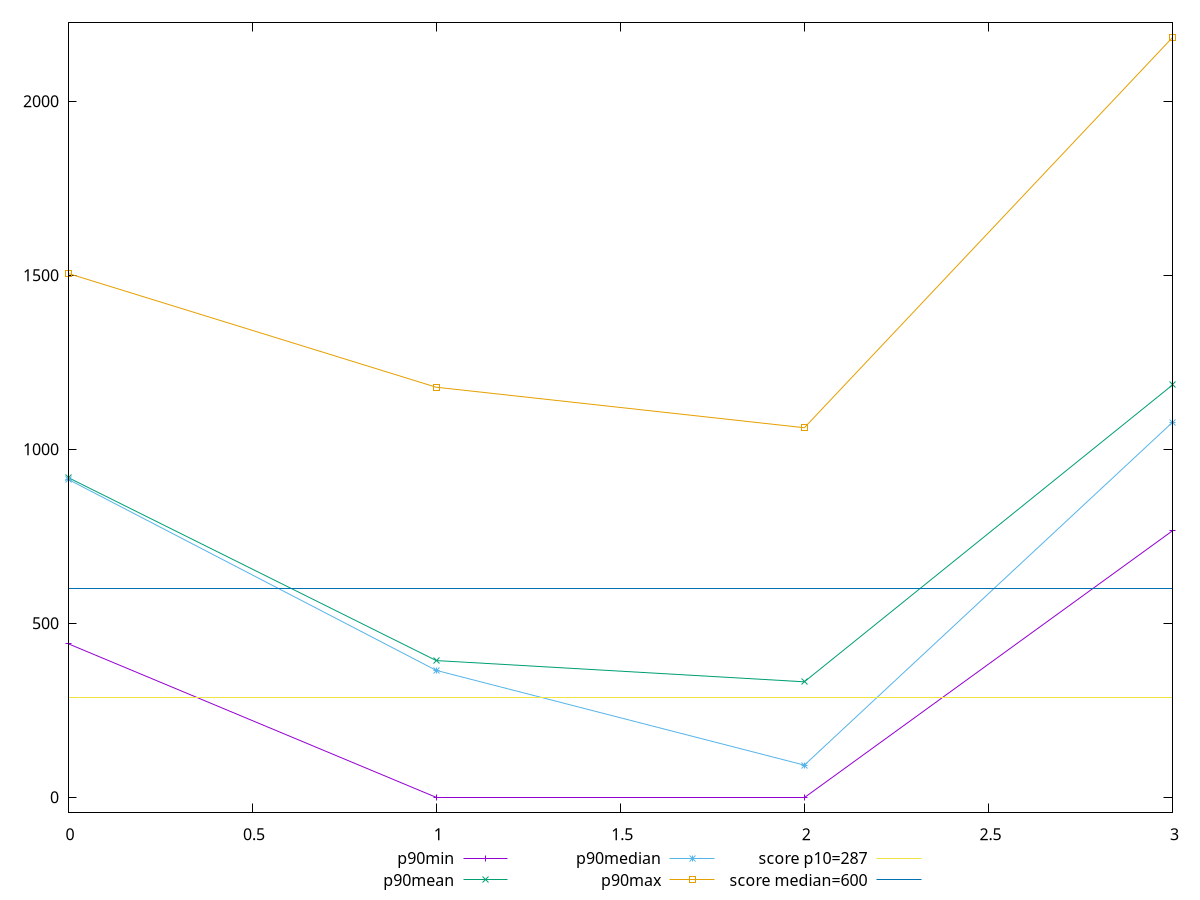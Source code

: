 reset

$p90Min <<EOF
0 441.03900000000067
1 0
2 0
3 765.5
EOF

$p90Mean <<EOF
0 918.5629202127661
1 392.5062819148937
2 331.41906382978726
3 1184.4871489361701
EOF

$p90Median <<EOF
0 913.3722500000003
1 364.28600000000006
2 92
3 1077.250000000001
EOF

$p90Max <<EOF
0 1505
1 1177.9815000000017
2 1061.5
3 2182.999999999999
EOF

set key outside below
set xrange [0:3]
set yrange [-43.65999999999998:2226.659999999999]
set trange [-43.65999999999998:2226.659999999999]
set terminal svg size 640, 560 enhanced background rgb 'white'
set output "reports/report_00028_2021-02-24T12-49-42.674Z/total-blocking-time/progression/value.svg"

plot $p90Min title "p90min" with linespoints, \
     $p90Mean title "p90mean" with linespoints, \
     $p90Median title "p90median" with linespoints, \
     $p90Max title "p90max" with linespoints, \
     287 title "score p10=287", \
     600 title "score median=600"

reset

